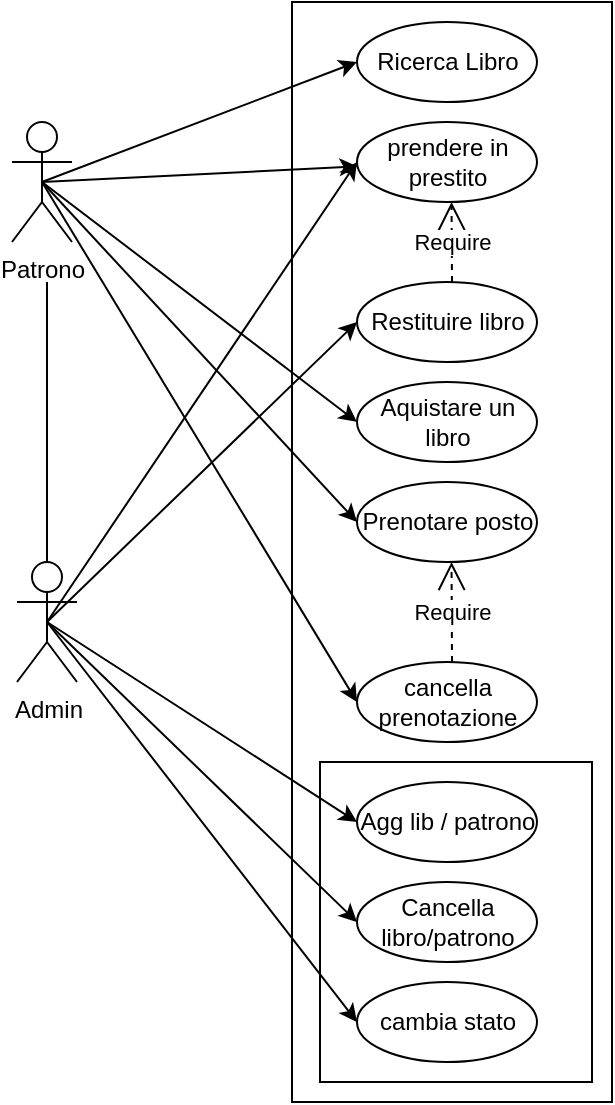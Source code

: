 <mxfile version="20.8.16" type="device"><diagram name="Page-1" id="LiUxVt7HzcrKd6bNuY2N"><mxGraphModel dx="104" dy="49" grid="1" gridSize="10" guides="1" tooltips="1" connect="1" arrows="1" fold="1" page="1" pageScale="1" pageWidth="827" pageHeight="1169" math="0" shadow="0"><root><mxCell id="0"/><mxCell id="1" parent="0"/><mxCell id="97fUQARrXF47bFrAWx9n-2" value="" style="rounded=0;whiteSpace=wrap;html=1;direction=south;" parent="1" vertex="1"><mxGeometry x="320" width="160" height="550" as="geometry"/></mxCell><mxCell id="97fUQARrXF47bFrAWx9n-3" value="prendere in prestito" style="ellipse;whiteSpace=wrap;html=1;" parent="1" vertex="1"><mxGeometry x="352.5" y="60" width="90" height="40" as="geometry"/></mxCell><mxCell id="97fUQARrXF47bFrAWx9n-4" value="Prenotare posto" style="ellipse;whiteSpace=wrap;html=1;" parent="1" vertex="1"><mxGeometry x="352.5" y="240" width="90" height="40" as="geometry"/></mxCell><mxCell id="97fUQARrXF47bFrAWx9n-5" value="Aquistare un libro" style="ellipse;whiteSpace=wrap;html=1;" parent="1" vertex="1"><mxGeometry x="352.5" y="190" width="90" height="40" as="geometry"/></mxCell><mxCell id="97fUQARrXF47bFrAWx9n-9" value="Restituire libro" style="ellipse;whiteSpace=wrap;html=1;" parent="1" vertex="1"><mxGeometry x="352.5" y="140" width="90" height="40" as="geometry"/></mxCell><mxCell id="97fUQARrXF47bFrAWx9n-10" value="cancella prenotazione" style="ellipse;whiteSpace=wrap;html=1;" parent="1" vertex="1"><mxGeometry x="352.5" y="330" width="90" height="40" as="geometry"/></mxCell><mxCell id="97fUQARrXF47bFrAWx9n-11" value="Require" style="endArrow=open;endSize=12;dashed=1;html=1;rounded=0;" parent="1" edge="1"><mxGeometry width="160" relative="1" as="geometry"><mxPoint x="400" y="140" as="sourcePoint"/><mxPoint x="399.76" y="100" as="targetPoint"/></mxGeometry></mxCell><mxCell id="97fUQARrXF47bFrAWx9n-12" value="Require" style="endArrow=open;endSize=12;dashed=1;html=1;rounded=0;" parent="1" edge="1"><mxGeometry width="160" relative="1" as="geometry"><mxPoint x="400" y="330" as="sourcePoint"/><mxPoint x="399.76" y="280" as="targetPoint"/></mxGeometry></mxCell><mxCell id="97fUQARrXF47bFrAWx9n-14" value="Patrono" style="shape=umlActor;verticalLabelPosition=bottom;verticalAlign=top;html=1;" parent="1" vertex="1"><mxGeometry x="180" y="60" width="30" height="60" as="geometry"/></mxCell><mxCell id="97fUQARrXF47bFrAWx9n-17" value="Admin" style="shape=umlActor;verticalLabelPosition=bottom;verticalAlign=top;html=1;" parent="1" vertex="1"><mxGeometry x="182.5" y="280" width="30" height="60" as="geometry"/></mxCell><mxCell id="97fUQARrXF47bFrAWx9n-18" value="" style="line;strokeWidth=1;fillColor=none;align=left;verticalAlign=middle;spacingTop=-1;spacingLeft=3;spacingRight=3;rotatable=0;labelPosition=right;points=[];portConstraint=eastwest;strokeColor=inherit;direction=south;" parent="1" vertex="1"><mxGeometry x="193.5" y="140" width="8" height="140" as="geometry"/></mxCell><mxCell id="97fUQARrXF47bFrAWx9n-20" value="" style="endArrow=classic;html=1;rounded=0;exitX=0.5;exitY=0.5;exitDx=0;exitDy=0;exitPerimeter=0;" parent="1" source="97fUQARrXF47bFrAWx9n-14" target="97fUQARrXF47bFrAWx9n-3" edge="1"><mxGeometry width="50" height="50" relative="1" as="geometry"><mxPoint x="193.5" y="90" as="sourcePoint"/><mxPoint x="243.5" y="40" as="targetPoint"/></mxGeometry></mxCell><mxCell id="97fUQARrXF47bFrAWx9n-21" value="" style="endArrow=classic;html=1;rounded=0;exitX=0.5;exitY=0.5;exitDx=0;exitDy=0;exitPerimeter=0;entryX=0;entryY=0.5;entryDx=0;entryDy=0;" parent="1" source="97fUQARrXF47bFrAWx9n-14" target="97fUQARrXF47bFrAWx9n-5" edge="1"><mxGeometry width="50" height="50" relative="1" as="geometry"><mxPoint x="230" y="160" as="sourcePoint"/><mxPoint x="280" y="110" as="targetPoint"/></mxGeometry></mxCell><mxCell id="97fUQARrXF47bFrAWx9n-22" value="" style="endArrow=classic;html=1;rounded=0;entryX=0;entryY=0.5;entryDx=0;entryDy=0;exitX=0.5;exitY=0.5;exitDx=0;exitDy=0;exitPerimeter=0;" parent="1" source="97fUQARrXF47bFrAWx9n-14" target="97fUQARrXF47bFrAWx9n-4" edge="1"><mxGeometry width="50" height="50" relative="1" as="geometry"><mxPoint x="230" y="230" as="sourcePoint"/><mxPoint x="280" y="180" as="targetPoint"/></mxGeometry></mxCell><mxCell id="97fUQARrXF47bFrAWx9n-23" value="" style="endArrow=classic;html=1;rounded=0;entryX=0;entryY=0.5;entryDx=0;entryDy=0;exitX=0.5;exitY=0.5;exitDx=0;exitDy=0;exitPerimeter=0;" parent="1" source="97fUQARrXF47bFrAWx9n-17" target="97fUQARrXF47bFrAWx9n-9" edge="1"><mxGeometry width="50" height="50" relative="1" as="geometry"><mxPoint x="220" y="250" as="sourcePoint"/><mxPoint x="270" y="200" as="targetPoint"/></mxGeometry></mxCell><mxCell id="97fUQARrXF47bFrAWx9n-24" value="" style="endArrow=classic;html=1;rounded=0;entryX=0;entryY=0.5;entryDx=0;entryDy=0;exitX=0.5;exitY=0.5;exitDx=0;exitDy=0;exitPerimeter=0;" parent="1" source="97fUQARrXF47bFrAWx9n-14" target="97fUQARrXF47bFrAWx9n-10" edge="1"><mxGeometry width="50" height="50" relative="1" as="geometry"><mxPoint x="230" y="100" as="sourcePoint"/><mxPoint x="270" y="260" as="targetPoint"/></mxGeometry></mxCell><mxCell id="97fUQARrXF47bFrAWx9n-25" value="" style="rounded=0;whiteSpace=wrap;html=1;direction=south;" parent="1" vertex="1"><mxGeometry x="334" y="380" width="136" height="160" as="geometry"/></mxCell><mxCell id="97fUQARrXF47bFrAWx9n-6" value="Agg lib / patrono" style="ellipse;whiteSpace=wrap;html=1;" parent="1" vertex="1"><mxGeometry x="352.5" y="390" width="90" height="40" as="geometry"/></mxCell><mxCell id="97fUQARrXF47bFrAWx9n-7" value="Cancella libro/patrono" style="ellipse;whiteSpace=wrap;html=1;" parent="1" vertex="1"><mxGeometry x="352.5" y="440" width="90" height="40" as="geometry"/></mxCell><mxCell id="97fUQARrXF47bFrAWx9n-8" value="cambia stato" style="ellipse;whiteSpace=wrap;html=1;" parent="1" vertex="1"><mxGeometry x="352.5" y="490" width="90" height="40" as="geometry"/></mxCell><mxCell id="97fUQARrXF47bFrAWx9n-27" value="" style="endArrow=classic;html=1;rounded=0;entryX=0;entryY=0.5;entryDx=0;entryDy=0;exitX=0.5;exitY=0.5;exitDx=0;exitDy=0;exitPerimeter=0;" parent="1" source="97fUQARrXF47bFrAWx9n-17" target="97fUQARrXF47bFrAWx9n-6" edge="1"><mxGeometry width="50" height="50" relative="1" as="geometry"><mxPoint x="210" y="430" as="sourcePoint"/><mxPoint x="260" y="380" as="targetPoint"/></mxGeometry></mxCell><mxCell id="97fUQARrXF47bFrAWx9n-28" value="" style="endArrow=classic;html=1;rounded=0;entryX=0;entryY=0.5;entryDx=0;entryDy=0;exitX=0.5;exitY=0.5;exitDx=0;exitDy=0;exitPerimeter=0;" parent="1" source="97fUQARrXF47bFrAWx9n-17" target="97fUQARrXF47bFrAWx9n-7" edge="1"><mxGeometry width="50" height="50" relative="1" as="geometry"><mxPoint x="230" y="360" as="sourcePoint"/><mxPoint x="210" y="420" as="targetPoint"/></mxGeometry></mxCell><mxCell id="97fUQARrXF47bFrAWx9n-29" value="" style="endArrow=classic;html=1;rounded=0;entryX=0;entryY=0.5;entryDx=0;entryDy=0;exitX=0.5;exitY=0.5;exitDx=0;exitDy=0;exitPerimeter=0;" parent="1" source="97fUQARrXF47bFrAWx9n-17" target="97fUQARrXF47bFrAWx9n-8" edge="1"><mxGeometry width="50" height="50" relative="1" as="geometry"><mxPoint x="220" y="370" as="sourcePoint"/><mxPoint x="270" y="450" as="targetPoint"/></mxGeometry></mxCell><mxCell id="2DpVBkpCxqahncnJYsrs-1" value="" style="endArrow=classic;html=1;rounded=0;entryX=0;entryY=0.5;entryDx=0;entryDy=0;exitX=0.5;exitY=0.5;exitDx=0;exitDy=0;exitPerimeter=0;" parent="1" target="97fUQARrXF47bFrAWx9n-3" edge="1" source="97fUQARrXF47bFrAWx9n-17"><mxGeometry width="50" height="50" relative="1" as="geometry"><mxPoint x="200" y="310" as="sourcePoint"/><mxPoint x="334" y="120" as="targetPoint"/></mxGeometry></mxCell><mxCell id="2DpVBkpCxqahncnJYsrs-3" value="Ricerca Libro" style="ellipse;whiteSpace=wrap;html=1;" parent="1" vertex="1"><mxGeometry x="352.5" y="10" width="90" height="40" as="geometry"/></mxCell><mxCell id="2DpVBkpCxqahncnJYsrs-5" value="" style="endArrow=classic;html=1;rounded=0;entryX=0;entryY=0.5;entryDx=0;entryDy=0;exitX=0.5;exitY=0.5;exitDx=0;exitDy=0;exitPerimeter=0;" parent="1" target="2DpVBkpCxqahncnJYsrs-3" edge="1" source="97fUQARrXF47bFrAWx9n-14"><mxGeometry width="50" height="50" relative="1" as="geometry"><mxPoint x="200" y="90" as="sourcePoint"/><mxPoint x="319.997" y="50.004" as="targetPoint"/></mxGeometry></mxCell></root></mxGraphModel></diagram></mxfile>